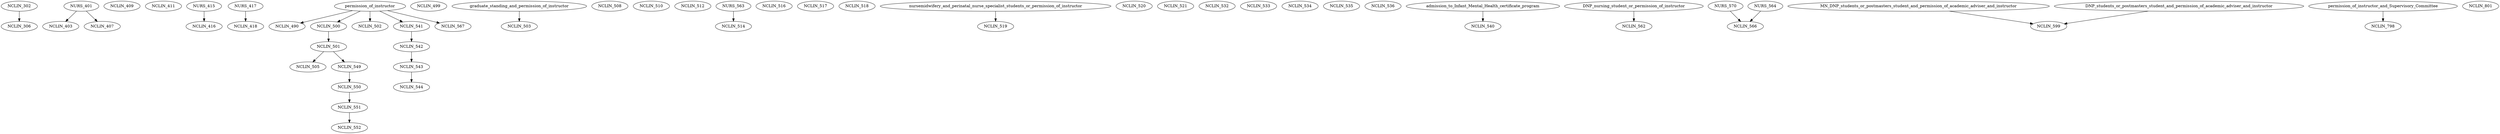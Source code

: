 digraph G {
    NCLIN_302;
    edge [color=black];
    NCLIN_302 -> NCLIN_306;
    edge [color=black];
    NURS_401 -> NCLIN_403;
    edge [color=black];
    NURS_401 -> NCLIN_407;
    NCLIN_409;
    NCLIN_411;
    edge [color=black];
    NURS_415 -> NCLIN_416;
    edge [color=black];
    NURS_417 -> NCLIN_418;
    edge [color=black];
    permission_of_instructor -> NCLIN_490;
    NCLIN_499;
    edge [color=black];
    permission_of_instructor -> NCLIN_500;
    edge [color=black];
    NCLIN_500 -> NCLIN_501;
    edge [color=black];
    permission_of_instructor -> NCLIN_502;
    edge [color=black];
    graduate_standing_and_permission_of_instructor -> NCLIN_503;
    edge [color=black];
    NCLIN_501 -> NCLIN_505;
    NCLIN_508;
    NCLIN_510;
    NCLIN_512;
    edge [color=black];
    NURS_563 -> NCLIN_514;
    NCLIN_516;
    NCLIN_517;
    NCLIN_518;
    edge [color=black];
    nursemidwifery_and_perinatal_nurse_specialist_students_or_permission_of_instructor -> NCLIN_519;
    NCLIN_520;
    NCLIN_521;
    NCLIN_532;
    NCLIN_533;
    NCLIN_534;
    NCLIN_535;
    NCLIN_536;
    edge [color=black];
    admission_to_Infant_Mental_Health_certificate_program -> NCLIN_540;
    edge [color=black];
    permission_of_instructor -> NCLIN_541;
    edge [color=black];
    NCLIN_541 -> NCLIN_542;
    edge [color=black];
    NCLIN_542 -> NCLIN_543;
    edge [color=black];
    NCLIN_543 -> NCLIN_544;
    edge [color=black];
    NCLIN_501 -> NCLIN_549;
    edge [color=black];
    NCLIN_549 -> NCLIN_550;
    edge [color=black];
    NCLIN_550 -> NCLIN_551;
    edge [color=black];
    NCLIN_551 -> NCLIN_552;
    edge [color=black];
    DNP_nursing_student_or_permission_of_instructor -> NCLIN_562;
    edge [color=black];
    NURS_570 -> NCLIN_566;
    NURS_564 -> NCLIN_566;
    edge [color=black];
    permission_of_instructor -> NCLIN_567;
    edge [color=black];
    MN_DNP_students_or_postmasters_student_and_permission_of_academic_adviser_and_instructor -> NCLIN_599;
    DNP_students_or_postmasters_student_and_permission_of_academic_adviser_and_instructor -> NCLIN_599;
    edge [color=black];
    permission_of_instructor_and_Supervisory_Committee -> NCLIN_798;
    NCLIN_801;
}
